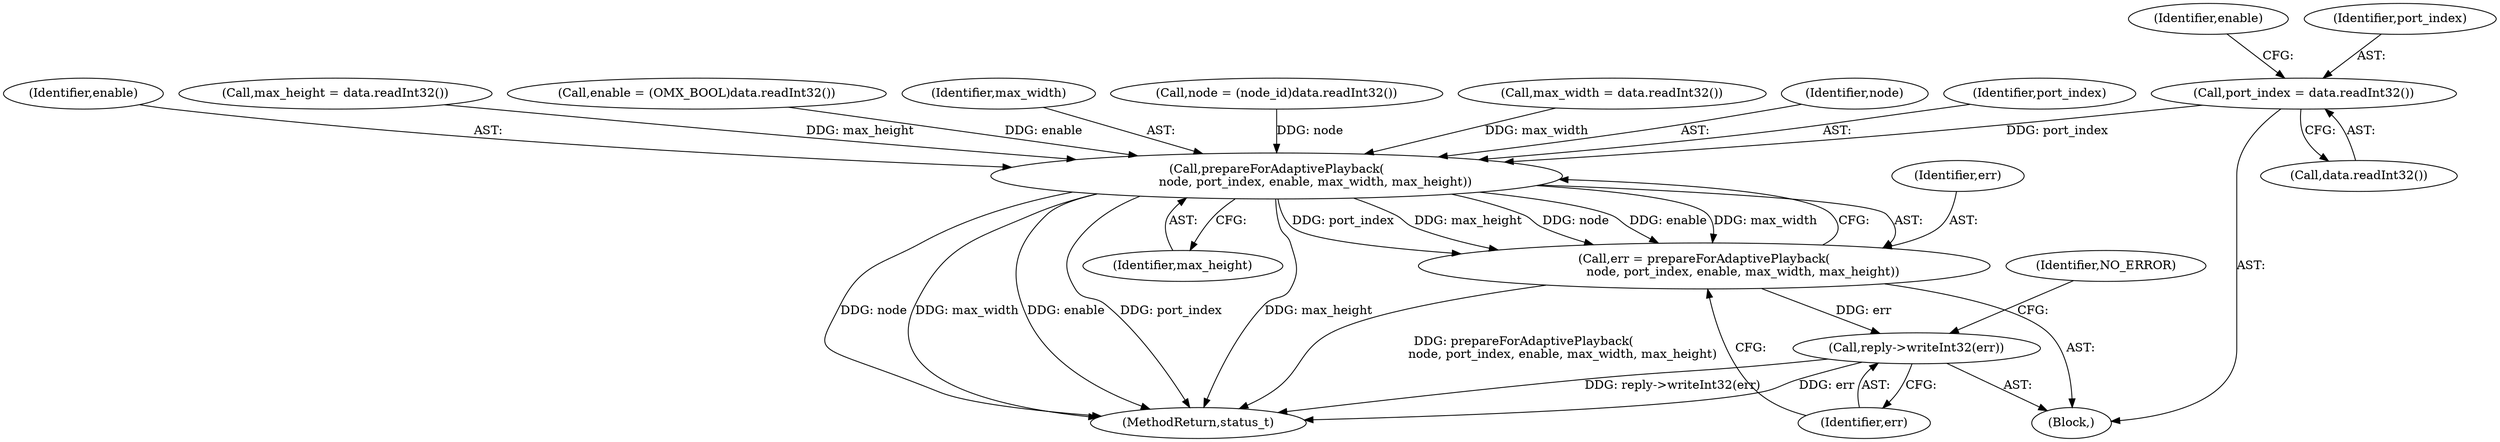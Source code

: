 digraph "0_Android_8d87321b704cb3f88e8cae668937d001fd63d5e3@API" {
"1000855" [label="(Call,port_index = data.readInt32())"];
"1000875" [label="(Call,prepareForAdaptivePlayback(\n                    node, port_index, enable, max_width, max_height))"];
"1000873" [label="(Call,err = prepareForAdaptivePlayback(\n                    node, port_index, enable, max_width, max_height))"];
"1000881" [label="(Call,reply->writeInt32(err))"];
"1000857" [label="(Call,data.readInt32())"];
"1000859" [label="(Call,enable = (OMX_BOOL)data.readInt32())"];
"1001207" [label="(MethodReturn,status_t)"];
"1000879" [label="(Identifier,max_width)"];
"1000849" [label="(Call,node = (node_id)data.readInt32())"];
"1000880" [label="(Identifier,max_height)"];
"1000874" [label="(Identifier,err)"];
"1000882" [label="(Identifier,err)"];
"1000873" [label="(Call,err = prepareForAdaptivePlayback(\n                    node, port_index, enable, max_width, max_height))"];
"1000860" [label="(Identifier,enable)"];
"1000843" [label="(Block,)"];
"1000865" [label="(Call,max_width = data.readInt32())"];
"1000856" [label="(Identifier,port_index)"];
"1000876" [label="(Identifier,node)"];
"1000877" [label="(Identifier,port_index)"];
"1000881" [label="(Call,reply->writeInt32(err))"];
"1000855" [label="(Call,port_index = data.readInt32())"];
"1000875" [label="(Call,prepareForAdaptivePlayback(\n                    node, port_index, enable, max_width, max_height))"];
"1000878" [label="(Identifier,enable)"];
"1000869" [label="(Call,max_height = data.readInt32())"];
"1000884" [label="(Identifier,NO_ERROR)"];
"1000855" -> "1000843"  [label="AST: "];
"1000855" -> "1000857"  [label="CFG: "];
"1000856" -> "1000855"  [label="AST: "];
"1000857" -> "1000855"  [label="AST: "];
"1000860" -> "1000855"  [label="CFG: "];
"1000855" -> "1000875"  [label="DDG: port_index"];
"1000875" -> "1000873"  [label="AST: "];
"1000875" -> "1000880"  [label="CFG: "];
"1000876" -> "1000875"  [label="AST: "];
"1000877" -> "1000875"  [label="AST: "];
"1000878" -> "1000875"  [label="AST: "];
"1000879" -> "1000875"  [label="AST: "];
"1000880" -> "1000875"  [label="AST: "];
"1000873" -> "1000875"  [label="CFG: "];
"1000875" -> "1001207"  [label="DDG: enable"];
"1000875" -> "1001207"  [label="DDG: max_width"];
"1000875" -> "1001207"  [label="DDG: node"];
"1000875" -> "1001207"  [label="DDG: max_height"];
"1000875" -> "1001207"  [label="DDG: port_index"];
"1000875" -> "1000873"  [label="DDG: port_index"];
"1000875" -> "1000873"  [label="DDG: max_height"];
"1000875" -> "1000873"  [label="DDG: node"];
"1000875" -> "1000873"  [label="DDG: enable"];
"1000875" -> "1000873"  [label="DDG: max_width"];
"1000849" -> "1000875"  [label="DDG: node"];
"1000859" -> "1000875"  [label="DDG: enable"];
"1000865" -> "1000875"  [label="DDG: max_width"];
"1000869" -> "1000875"  [label="DDG: max_height"];
"1000873" -> "1000843"  [label="AST: "];
"1000874" -> "1000873"  [label="AST: "];
"1000882" -> "1000873"  [label="CFG: "];
"1000873" -> "1001207"  [label="DDG: prepareForAdaptivePlayback(\n                    node, port_index, enable, max_width, max_height)"];
"1000873" -> "1000881"  [label="DDG: err"];
"1000881" -> "1000843"  [label="AST: "];
"1000881" -> "1000882"  [label="CFG: "];
"1000882" -> "1000881"  [label="AST: "];
"1000884" -> "1000881"  [label="CFG: "];
"1000881" -> "1001207"  [label="DDG: reply->writeInt32(err)"];
"1000881" -> "1001207"  [label="DDG: err"];
}
